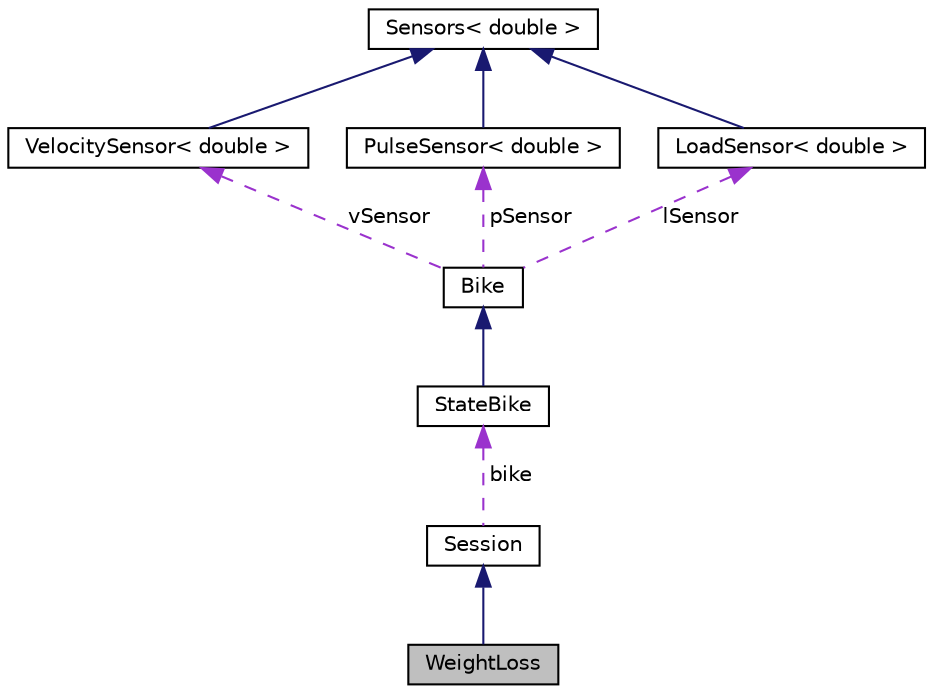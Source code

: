 digraph "WeightLoss"
{
 // LATEX_PDF_SIZE
  edge [fontname="Helvetica",fontsize="10",labelfontname="Helvetica",labelfontsize="10"];
  node [fontname="Helvetica",fontsize="10",shape=record];
  Node1 [label="WeightLoss",height=0.2,width=0.4,color="black", fillcolor="grey75", style="filled", fontcolor="black",tooltip="The WeightLoss class: Sesión de entrenamiento de pérdida de peso."];
  Node2 -> Node1 [dir="back",color="midnightblue",fontsize="10",style="solid"];
  Node2 [label="Session",height=0.2,width=0.4,color="black", fillcolor="white", style="filled",URL="$classSession.html",tooltip="The Session class: Clase abstracta para sesión de entrenamiento genérica."];
  Node3 -> Node2 [dir="back",color="darkorchid3",fontsize="10",style="dashed",label=" bike" ];
  Node3 [label="StateBike",height=0.2,width=0.4,color="black", fillcolor="white", style="filled",URL="$classStateBike.html",tooltip="The StateBike class: Esta clase corresponde a una bicicleta estática."];
  Node4 -> Node3 [dir="back",color="midnightblue",fontsize="10",style="solid"];
  Node4 [label="Bike",height=0.2,width=0.4,color="black", fillcolor="white", style="filled",URL="$classBike.html",tooltip="The Bike class: Clase abstracta de objeto Bike."];
  Node5 -> Node4 [dir="back",color="darkorchid3",fontsize="10",style="dashed",label=" vSensor" ];
  Node5 [label="VelocitySensor\< double \>",height=0.2,width=0.4,color="black", fillcolor="white", style="filled",URL="$classVelocitySensor.html",tooltip=" "];
  Node6 -> Node5 [dir="back",color="midnightblue",fontsize="10",style="solid"];
  Node6 [label="Sensors\< double \>",height=0.2,width=0.4,color="black", fillcolor="white", style="filled",URL="$classSensors.html",tooltip=" "];
  Node7 -> Node4 [dir="back",color="darkorchid3",fontsize="10",style="dashed",label=" pSensor" ];
  Node7 [label="PulseSensor\< double \>",height=0.2,width=0.4,color="black", fillcolor="white", style="filled",URL="$classPulseSensor.html",tooltip=" "];
  Node6 -> Node7 [dir="back",color="midnightblue",fontsize="10",style="solid"];
  Node8 -> Node4 [dir="back",color="darkorchid3",fontsize="10",style="dashed",label=" lSensor" ];
  Node8 [label="LoadSensor\< double \>",height=0.2,width=0.4,color="black", fillcolor="white", style="filled",URL="$classLoadSensor.html",tooltip=" "];
  Node6 -> Node8 [dir="back",color="midnightblue",fontsize="10",style="solid"];
}
